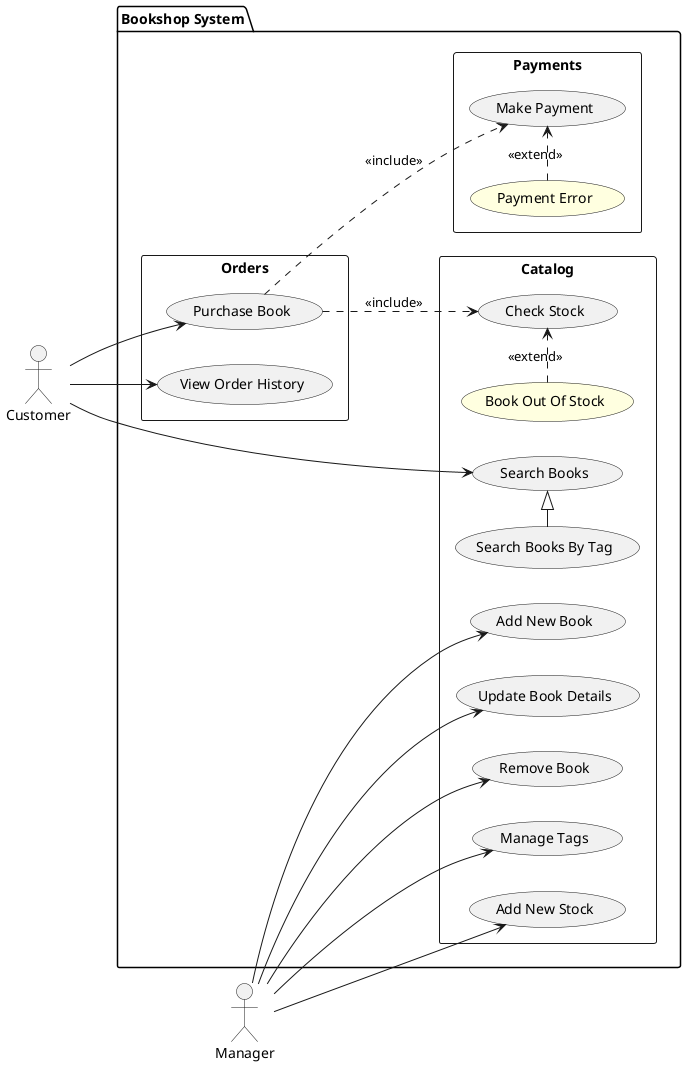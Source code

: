 @startuml overview
left to right direction

actor Customer
actor Manager

package "Bookshop System" {
    rectangle Catalog {
        usecase "Add New Book"
        usecase "Update Book Details"
        usecase "Remove Book"
        usecase "Manage Tags"
        usecase "Add New Stock"
        usecase "Check Stock"
        usecase "Book Out Of Stock" #lightyellow
        usecase "Search Books"
        usecase "Search Books By Tag"
        "Search Books By Tag" -right-|> "Search Books"
        "Book Out Of Stock" .right.> "Check Stock" : <<extend>>
    }

    rectangle Orders {
        usecase "Purchase Book"
        usecase "View Order History"
    }

    rectangle Payments {
        usecase "Make Payment"
        usecase "Payment Error" #lightyellow
        "Payment Error" .right.> "Make Payment" : <<extend>>
    }
}

Manager --> "Add New Book"
Manager --> "Update Book Details"
Manager --> "Remove Book"
Manager --> "Add New Stock"
Manager --> "Manage Tags"

Customer --> "Search Books"

Customer --> "Purchase Book"
"Purchase Book" ..> "Check Stock" : <<include>>
"Purchase Book" ..> "Make Payment" : <<include>>
Customer --> "View Order History"
@enduml
